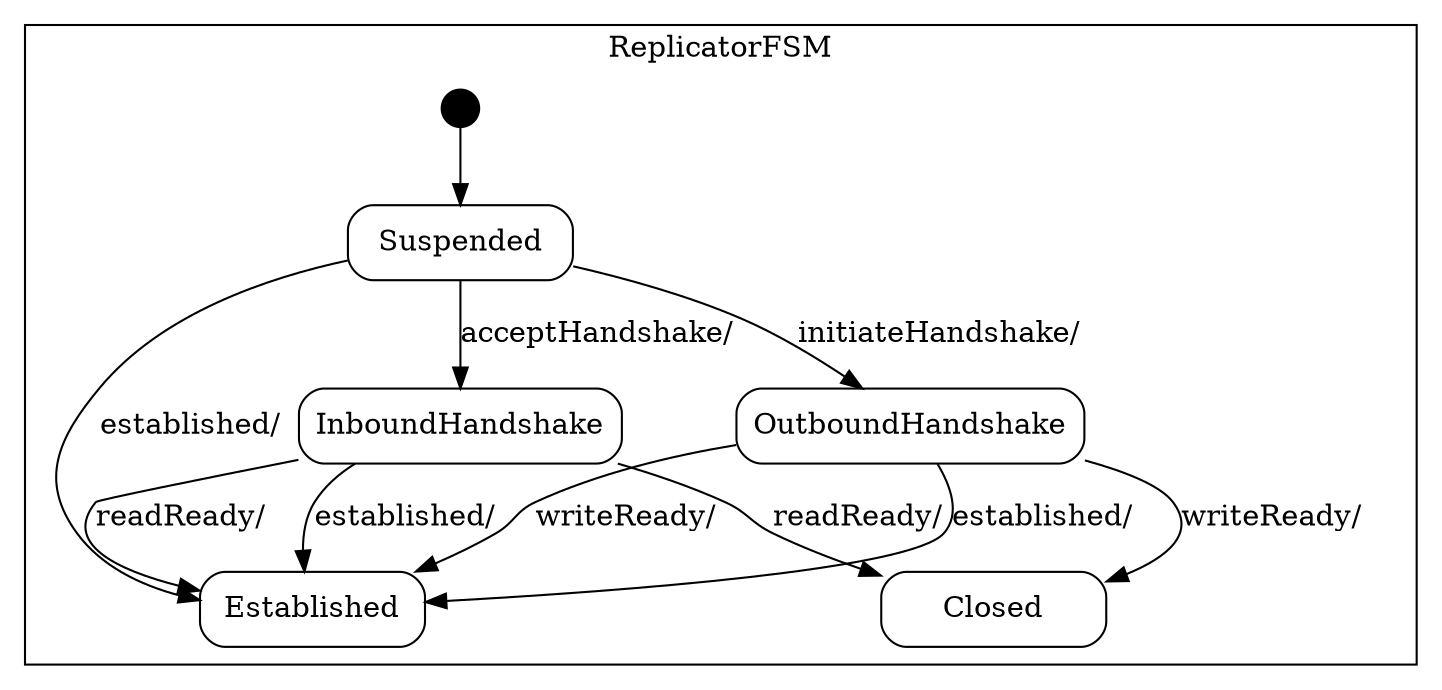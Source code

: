 digraph Replicator {

    node
        [shape=Mrecord width=1.5];

    subgraph cluster_ReplicatorFSM {

        label="ReplicatorFSM";

        //
        // States (Nodes)
        //

        "ReplicatorFSM::Suspended"
            [label="{Suspended}"];

        "ReplicatorFSM::Established"
            [label="{Established}"];

        "ReplicatorFSM::InboundHandshake"
            [label="{InboundHandshake}"];

        "ReplicatorFSM::OutboundHandshake"
            [label="{OutboundHandshake}"];

        "ReplicatorFSM::Closed"
            [label="{Closed}"];

        "%start"
            [label="" shape=circle style=filled fillcolor=black width=0.25];

        //
        // Transitions (Edges)
        //

        "ReplicatorFSM::Suspended" -> "ReplicatorFSM::Established"
            [label="established/\l"];

        "ReplicatorFSM::Suspended" -> "ReplicatorFSM::OutboundHandshake"
            [label="initiateHandshake/\l"];

        "ReplicatorFSM::Suspended" -> "ReplicatorFSM::InboundHandshake"
            [label="acceptHandshake/\l"];

        "ReplicatorFSM::InboundHandshake" -> "ReplicatorFSM::Closed"
            [label="readReady/\l"];

        "ReplicatorFSM::InboundHandshake" -> "ReplicatorFSM::Established"
            [label="readReady/\l"];

        "ReplicatorFSM::InboundHandshake" -> "ReplicatorFSM::Established"
            [label="established/\l"];

        "ReplicatorFSM::OutboundHandshake" -> "ReplicatorFSM::Closed"
            [label="writeReady/\l"];

        "ReplicatorFSM::OutboundHandshake" -> "ReplicatorFSM::Established"
            [label="writeReady/\l"];

        "ReplicatorFSM::OutboundHandshake" -> "ReplicatorFSM::Established"
            [label="established/\l"];

        "%start" -> "ReplicatorFSM::Suspended"
    }

}
